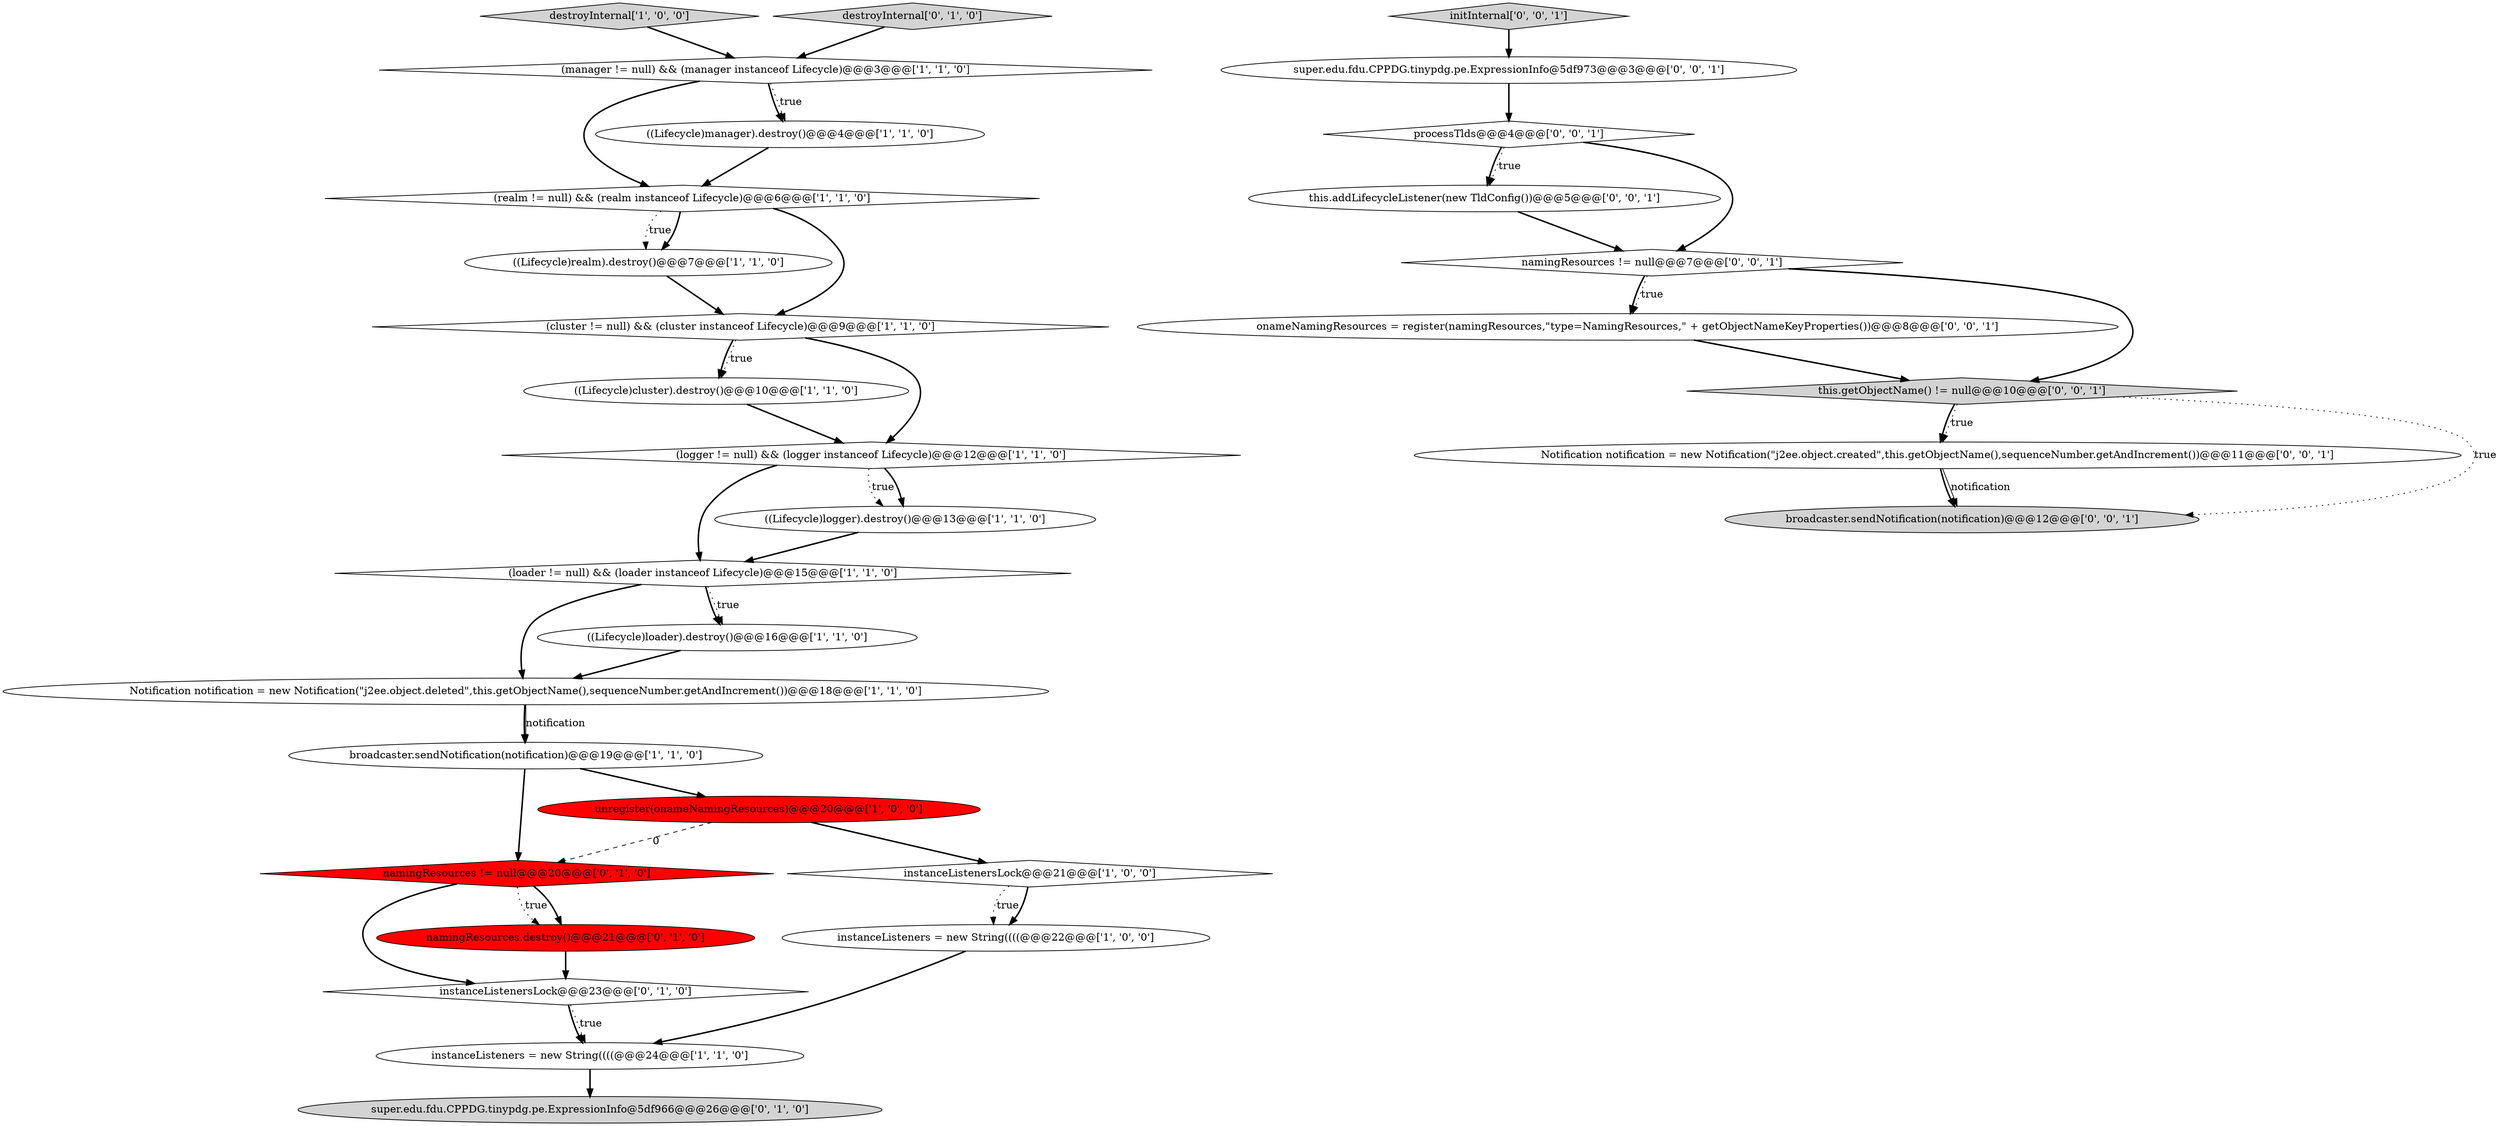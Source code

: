 digraph {
15 [style = filled, label = "(loader != null) && (loader instanceof Lifecycle)@@@15@@@['1', '1', '0']", fillcolor = white, shape = diamond image = "AAA0AAABBB1BBB"];
18 [style = filled, label = "namingResources != null@@@20@@@['0', '1', '0']", fillcolor = red, shape = diamond image = "AAA1AAABBB2BBB"];
20 [style = filled, label = "instanceListenersLock@@@23@@@['0', '1', '0']", fillcolor = white, shape = diamond image = "AAA0AAABBB2BBB"];
0 [style = filled, label = "((Lifecycle)cluster).destroy()@@@10@@@['1', '1', '0']", fillcolor = white, shape = ellipse image = "AAA0AAABBB1BBB"];
12 [style = filled, label = "instanceListeners = new String((((@@@24@@@['1', '1', '0']", fillcolor = white, shape = ellipse image = "AAA0AAABBB1BBB"];
8 [style = filled, label = "destroyInternal['1', '0', '0']", fillcolor = lightgray, shape = diamond image = "AAA0AAABBB1BBB"];
30 [style = filled, label = "onameNamingResources = register(namingResources,\"type=NamingResources,\" + getObjectNameKeyProperties())@@@8@@@['0', '0', '1']", fillcolor = white, shape = ellipse image = "AAA0AAABBB3BBB"];
23 [style = filled, label = "processTlds@@@4@@@['0', '0', '1']", fillcolor = white, shape = diamond image = "AAA0AAABBB3BBB"];
6 [style = filled, label = "(realm != null) && (realm instanceof Lifecycle)@@@6@@@['1', '1', '0']", fillcolor = white, shape = diamond image = "AAA0AAABBB1BBB"];
26 [style = filled, label = "initInternal['0', '0', '1']", fillcolor = lightgray, shape = diamond image = "AAA0AAABBB3BBB"];
28 [style = filled, label = "Notification notification = new Notification(\"j2ee.object.created\",this.getObjectName(),sequenceNumber.getAndIncrement())@@@11@@@['0', '0', '1']", fillcolor = white, shape = ellipse image = "AAA0AAABBB3BBB"];
9 [style = filled, label = "unregister(onameNamingResources)@@@20@@@['1', '0', '0']", fillcolor = red, shape = ellipse image = "AAA1AAABBB1BBB"];
21 [style = filled, label = "namingResources.destroy()@@@21@@@['0', '1', '0']", fillcolor = red, shape = ellipse image = "AAA1AAABBB2BBB"];
24 [style = filled, label = "this.addLifecycleListener(new TldConfig())@@@5@@@['0', '0', '1']", fillcolor = white, shape = ellipse image = "AAA0AAABBB3BBB"];
25 [style = filled, label = "this.getObjectName() != null@@@10@@@['0', '0', '1']", fillcolor = lightgray, shape = diamond image = "AAA0AAABBB3BBB"];
14 [style = filled, label = "Notification notification = new Notification(\"j2ee.object.deleted\",this.getObjectName(),sequenceNumber.getAndIncrement())@@@18@@@['1', '1', '0']", fillcolor = white, shape = ellipse image = "AAA0AAABBB1BBB"];
1 [style = filled, label = "((Lifecycle)loader).destroy()@@@16@@@['1', '1', '0']", fillcolor = white, shape = ellipse image = "AAA0AAABBB1BBB"];
5 [style = filled, label = "instanceListenersLock@@@21@@@['1', '0', '0']", fillcolor = white, shape = diamond image = "AAA0AAABBB1BBB"];
7 [style = filled, label = "broadcaster.sendNotification(notification)@@@19@@@['1', '1', '0']", fillcolor = white, shape = ellipse image = "AAA0AAABBB1BBB"];
29 [style = filled, label = "broadcaster.sendNotification(notification)@@@12@@@['0', '0', '1']", fillcolor = lightgray, shape = ellipse image = "AAA0AAABBB3BBB"];
19 [style = filled, label = "destroyInternal['0', '1', '0']", fillcolor = lightgray, shape = diamond image = "AAA0AAABBB2BBB"];
17 [style = filled, label = "super.edu.fdu.CPPDG.tinypdg.pe.ExpressionInfo@5df966@@@26@@@['0', '1', '0']", fillcolor = lightgray, shape = ellipse image = "AAA0AAABBB2BBB"];
22 [style = filled, label = "namingResources != null@@@7@@@['0', '0', '1']", fillcolor = white, shape = diamond image = "AAA0AAABBB3BBB"];
4 [style = filled, label = "(manager != null) && (manager instanceof Lifecycle)@@@3@@@['1', '1', '0']", fillcolor = white, shape = diamond image = "AAA0AAABBB1BBB"];
13 [style = filled, label = "instanceListeners = new String((((@@@22@@@['1', '0', '0']", fillcolor = white, shape = ellipse image = "AAA0AAABBB1BBB"];
27 [style = filled, label = "super.edu.fdu.CPPDG.tinypdg.pe.ExpressionInfo@5df973@@@3@@@['0', '0', '1']", fillcolor = white, shape = ellipse image = "AAA0AAABBB3BBB"];
16 [style = filled, label = "((Lifecycle)logger).destroy()@@@13@@@['1', '1', '0']", fillcolor = white, shape = ellipse image = "AAA0AAABBB1BBB"];
2 [style = filled, label = "(logger != null) && (logger instanceof Lifecycle)@@@12@@@['1', '1', '0']", fillcolor = white, shape = diamond image = "AAA0AAABBB1BBB"];
10 [style = filled, label = "((Lifecycle)realm).destroy()@@@7@@@['1', '1', '0']", fillcolor = white, shape = ellipse image = "AAA0AAABBB1BBB"];
11 [style = filled, label = "(cluster != null) && (cluster instanceof Lifecycle)@@@9@@@['1', '1', '0']", fillcolor = white, shape = diamond image = "AAA0AAABBB1BBB"];
3 [style = filled, label = "((Lifecycle)manager).destroy()@@@4@@@['1', '1', '0']", fillcolor = white, shape = ellipse image = "AAA0AAABBB1BBB"];
28->29 [style = bold, label=""];
16->15 [style = bold, label=""];
4->3 [style = bold, label=""];
22->25 [style = bold, label=""];
25->28 [style = bold, label=""];
28->29 [style = solid, label="notification"];
15->14 [style = bold, label=""];
4->6 [style = bold, label=""];
9->18 [style = dashed, label="0"];
0->2 [style = bold, label=""];
12->17 [style = bold, label=""];
18->21 [style = dotted, label="true"];
3->6 [style = bold, label=""];
30->25 [style = bold, label=""];
25->28 [style = dotted, label="true"];
25->29 [style = dotted, label="true"];
24->22 [style = bold, label=""];
11->2 [style = bold, label=""];
22->30 [style = bold, label=""];
14->7 [style = bold, label=""];
6->10 [style = dotted, label="true"];
7->9 [style = bold, label=""];
5->13 [style = dotted, label="true"];
18->20 [style = bold, label=""];
23->24 [style = bold, label=""];
11->0 [style = bold, label=""];
26->27 [style = bold, label=""];
4->3 [style = dotted, label="true"];
13->12 [style = bold, label=""];
21->20 [style = bold, label=""];
23->22 [style = bold, label=""];
14->7 [style = solid, label="notification"];
15->1 [style = bold, label=""];
15->1 [style = dotted, label="true"];
11->0 [style = dotted, label="true"];
6->11 [style = bold, label=""];
6->10 [style = bold, label=""];
2->15 [style = bold, label=""];
5->13 [style = bold, label=""];
20->12 [style = bold, label=""];
9->5 [style = bold, label=""];
7->18 [style = bold, label=""];
1->14 [style = bold, label=""];
27->23 [style = bold, label=""];
20->12 [style = dotted, label="true"];
19->4 [style = bold, label=""];
8->4 [style = bold, label=""];
18->21 [style = bold, label=""];
22->30 [style = dotted, label="true"];
23->24 [style = dotted, label="true"];
2->16 [style = dotted, label="true"];
10->11 [style = bold, label=""];
2->16 [style = bold, label=""];
}
